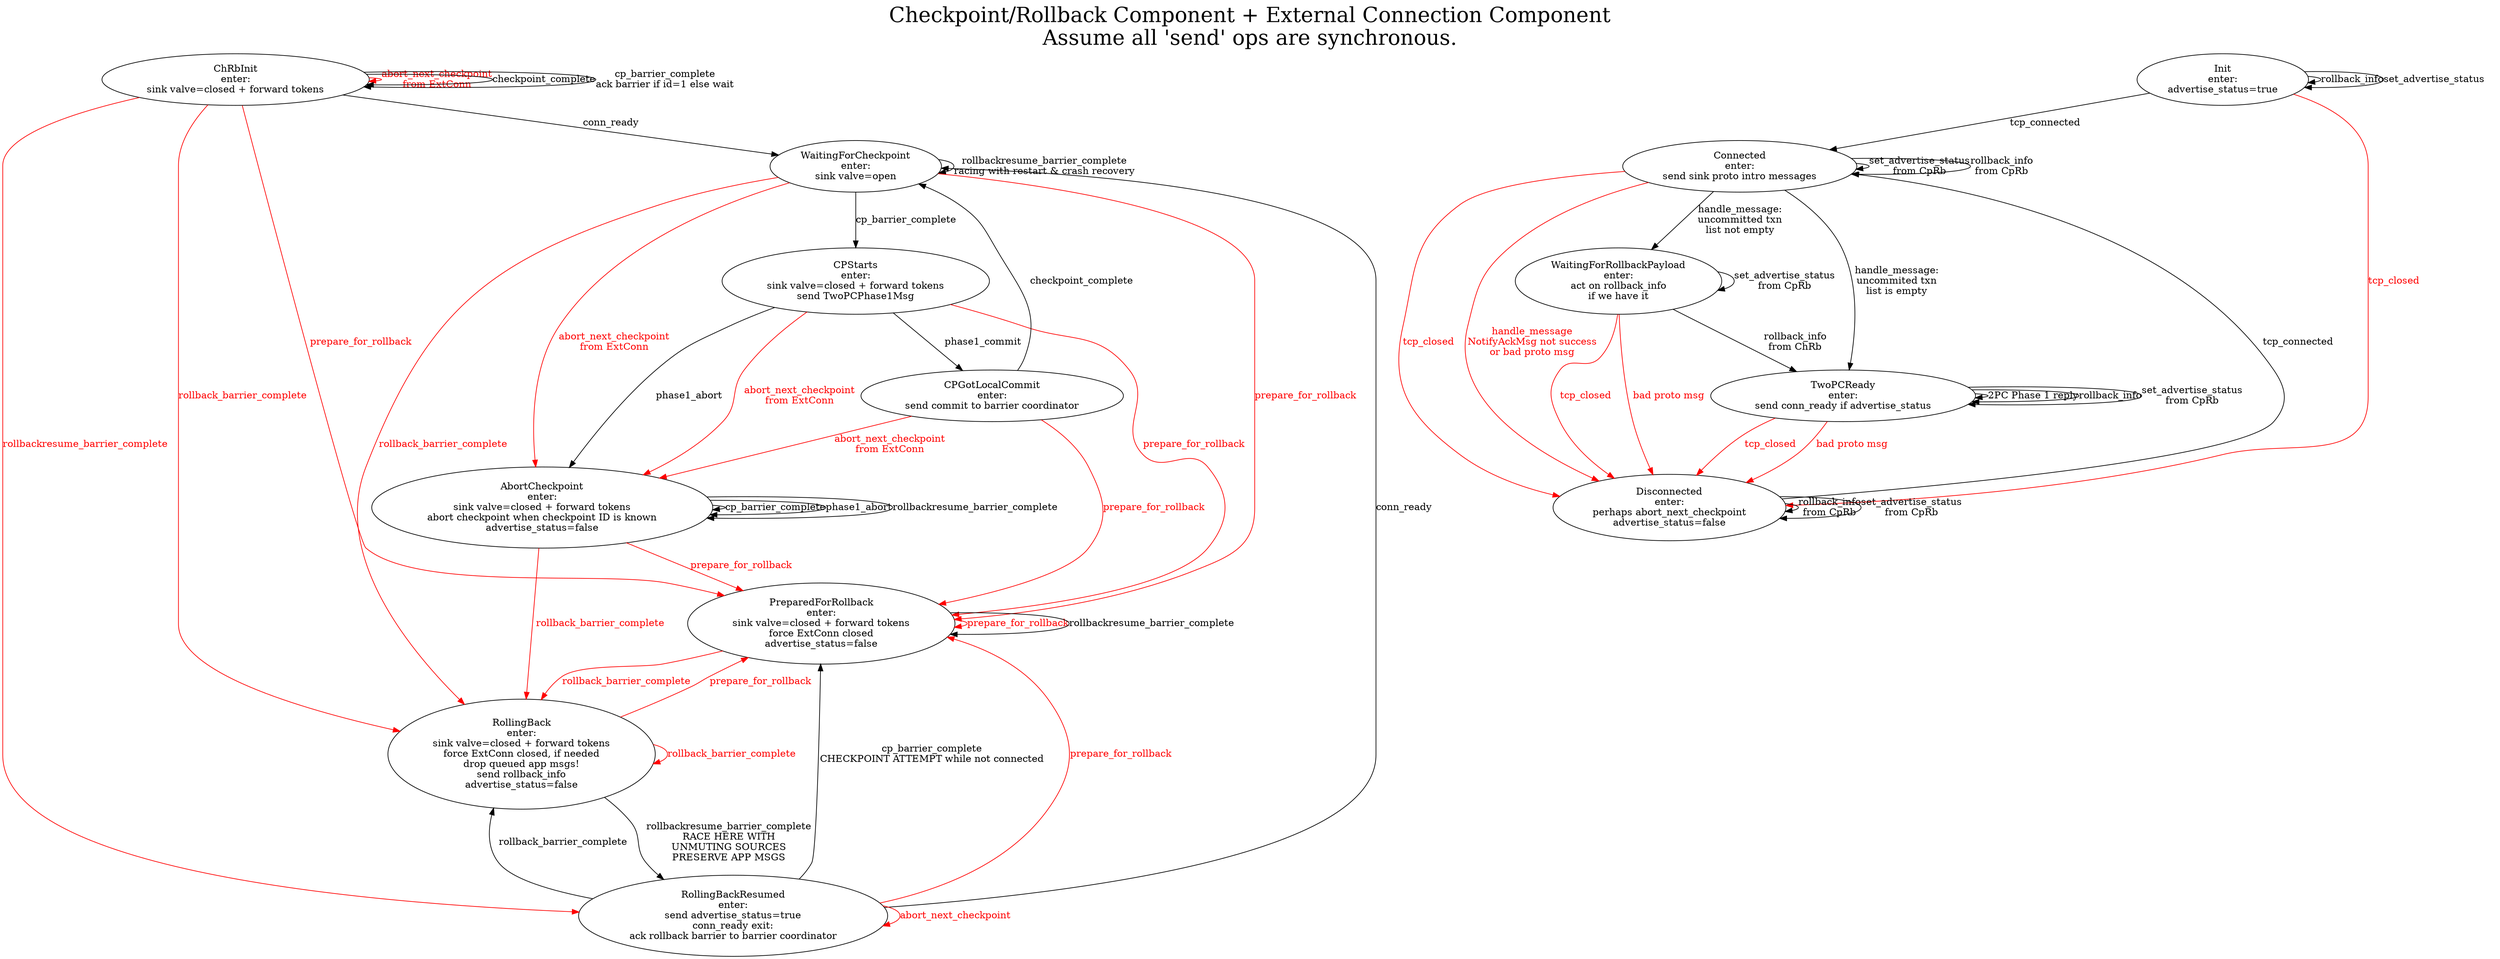 digraph mashup {
    graph [label="Checkpoint/Rollback Component + External Connection Component\nAssume all 'send' ops are synchronous.",labelloc=t,fontsize=30];

    ## BEGIN LEFT
    subgraph checkpoint_rollback_component {
	graph [label="SUB Checkpoint/Rollback Component",labelloc=t,fontsize=20];

	// Subgraphs
	subgraph init {
        ChRbInit [label="ChRbInit\nenter:\nsink valve=closed + forward tokens"];
	}
	subgraph cp {
        WaitingForCheckpoint [label="WaitingForCheckpoint\nenter:\nsink valve=open"];
        AbortCheckpoint [label="AbortCheckpoint\nenter:\nsink valve=closed + forward tokens\nabort checkpoint when checkpoint ID is known\nadvertise_status=false"];
	}
	subgraph sacp {
        CPStarts [label="CPStarts\nenter:\nsink valve=closed + forward tokens\nsend TwoPCPhase1Msg"];
        CPGotLocalCommit [label="CPGotLocalCommit\nenter:\nsend commit to barrier coordinator"];
        // CPGotGlobalVote; // Can we remove this node?

        CPStarts -> CPGotLocalCommit [label="phase1_commit"];
        CPStarts -> AbortCheckpoint [label="phase1_abort"];
        CPGotLocalCommit -> WaitingForCheckpoint [label="checkpoint_complete"];
	}
	subgraph rollback {
        PreparedForRollback [label="PreparedForRollback\nenter:\nsink valve=closed + forward tokens\nforce ExtConn closed\nadvertise_status=false"];
        RollingBack [label="RollingBack\nenter:\nsink valve=closed + forward tokens\nforce ExtConn closed, if needed\ndrop queued app msgs!\nsend rollback_info\nadvertise_status=false"];
        RollingBackResumed [label="RollingBackResumed\nenter:\nsend advertise_status=true\nconn_ready exit:\nack rollback barrier to barrier coordinator"];

        PreparedForRollback -> PreparedForRollback [label="prepare_for_rollback",fontcolor=red,color=red];
        PreparedForRollback -> PreparedForRollback [label="rollbackresume_barrier_complete"];
        PreparedForRollback -> RollingBack [label="rollback_barrier_complete",fontcolor=red,color=red];
	}

	// Other Edges
	ChRbInit -> WaitingForCheckpoint [label="conn_ready"];
	ChRbInit -> ChRbInit [label="abort_next_checkpoint\nfrom ExtConn",fontcolor=red,color=red];
	ChRbInit -> ChRbInit [label="checkpoint_complete"];
    ChRbInit -> ChRbInit [label="cp_barrier_complete\nack barrier if id=1 else wait"];
	ChRbInit -> PreparedForRollback [label="prepare_for_rollback",fontcolor=red,color=red];
	ChRbInit -> RollingBack [label="rollback_barrier_complete",fontcolor=red,color=red];
	ChRbInit -> RollingBackResumed [label="rollbackresume_barrier_complete",fontcolor=red,color=red];

	WaitingForCheckpoint -> CPStarts [label="cp_barrier_complete"];
	AbortCheckpoint -> AbortCheckpoint [label="cp_barrier_complete"];
	AbortCheckpoint -> AbortCheckpoint [label="phase1_abort"];
	AbortCheckpoint -> AbortCheckpoint [label="rollbackresume_barrier_complete"];
	AbortCheckpoint -> RollingBack [label="rollback_barrier_complete",fontcolor=red,color=red];

	WaitingForCheckpoint -> PreparedForRollback [label="prepare_for_rollback",fontcolor=red,color=red];
    WaitingForCheckpoint -> WaitingForCheckpoint [label="rollbackresume_barrier_complete\nracing with restart & crash recovery"];
	AbortCheckpoint -> PreparedForRollback [label="prepare_for_rollback",fontcolor=red,color=red];
	CPStarts -> PreparedForRollback [label="prepare_for_rollback",fontcolor=red,color=red];
	CPGotLocalCommit -> PreparedForRollback [label="prepare_for_rollback",fontcolor=red,color=red];

	WaitingForCheckpoint -> AbortCheckpoint [label="abort_next_checkpoint\nfrom ExtConn",fontcolor=red,color=red];
	WaitingForCheckpoint -> RollingBack [label="rollback_barrier_complete",fontcolor=red,color=red];
	CPStarts -> AbortCheckpoint [label="abort_next_checkpoint\nfrom ExtConn",fontcolor=red,color=red];
	CPGotLocalCommit -> AbortCheckpoint [label="abort_next_checkpoint\nfrom ExtConn",fontcolor=red,color=red];

	RollingBack -> RollingBack [label="rollback_barrier_complete",fontcolor=red,color=red];
	RollingBack -> RollingBackResumed [label="rollbackresume_barrier_complete\nRACE HERE WITH\nUNMUTING SOURCES\nPRESERVE APP MSGS"];
	RollingBack -> PreparedForRollback [label="prepare_for_rollback",fontcolor=red,color=red];

	RollingBackResumed -> RollingBackResumed [label="abort_next_checkpoint",fontcolor=red,color=red];
	RollingBackResumed -> WaitingForCheckpoint [label="conn_ready"];
	RollingBackResumed -> PreparedForRollback [label="prepare_for_rollback",fontcolor=red,color=red];
	RollingBackResumed -> PreparedForRollback [label="cp_barrier_complete\nCHECKPOINT ATTEMPT while not connected"];
	RollingBackResumed -> RollingBack [label="rollback_barrier_complete"];
    }
    ## END LEFT

    ## BEGIN RIGHT
    subgraph external_connection_component {
        graph [label="External Connection Component",labelloc=t,fontsize=30];

        Init [label="Init\nenter:\nadvertise_status=true"];
        Init -> Connected [label="tcp_connected"];
        Init -> Init [label="rollback_info"];
        Init -> Init [label="set_advertise_status"];
        Init -> Disconnected [label="tcp_closed",fontcolor=red,color=red];

        Connected [label="Connected\nenter:\nsend sink proto intro messages"];
        Connected -> Disconnected [label="tcp_closed",fontcolor=red,color=red];
        Connected -> Disconnected [label="handle_message\nNotifyAckMsg not success\nor bad proto msg",fontcolor=red,color=red];
        Connected -> Connected [label="set_advertise_status\nfrom CpRb"];
        Connected -> Connected [label="rollback_info\nfrom CpRb"];
        Connected -> WaitingForRollbackPayload [label="handle_message:\nuncommitted txn\nlist not empty"];
        Connected -> TwoPCReady [label="handle_message:\nuncommited txn\nlist is empty"];

        Disconnected [label="Disconnected\nenter:\nperhaps abort_next_checkpoint\nadvertise_status=false"];
        Disconnected -> Connected [label="tcp_connected"];
        Disconnected -> Disconnected [label="rollback_info\nfrom CpRb"];
        Disconnected -> Disconnected [label="set_advertise_status\nfrom CpRb"];

        WaitingForRollbackPayload [label="WaitingForRollbackPayload\nenter:\nact on rollback_info\nif we have it"];
        WaitingForRollbackPayload -> TwoPCReady [label="rollback_info\nfrom ChRb"];
        WaitingForRollbackPayload -> WaitingForRollbackPayload [label="set_advertise_status\nfrom CpRb"];
        WaitingForRollbackPayload -> Disconnected [label="tcp_closed",fontcolor=red,color=red];
        WaitingForRollbackPayload -> Disconnected [label="bad proto msg",fontcolor=red,color=red];

        TwoPCReady [label="TwoPCReady\nenter:\nsend conn_ready if advertise_status"];
        TwoPCReady -> TwoPCReady [label="2PC Phase 1 reply"];
        TwoPCReady -> TwoPCReady [label="rollback_info"];
        TwoPCReady -> TwoPCReady [label="set_advertise_status\nfrom CpRb"];
        TwoPCReady -> Disconnected [label="tcp_closed",fontcolor=red,color=red];
        TwoPCReady -> Disconnected [label="bad proto msg",fontcolor=red,color=red];
    }
    # END RIGHT

    {rank=same; ChRbInit; Init; };
}

